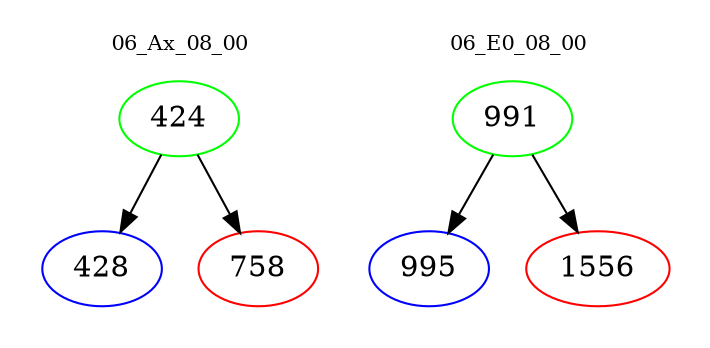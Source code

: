 digraph{
subgraph cluster_0 {
color = white
label = "06_Ax_08_00";
fontsize=10;
T0_424 [label="424", color="green"]
T0_424 -> T0_428 [color="black"]
T0_428 [label="428", color="blue"]
T0_424 -> T0_758 [color="black"]
T0_758 [label="758", color="red"]
}
subgraph cluster_1 {
color = white
label = "06_E0_08_00";
fontsize=10;
T1_991 [label="991", color="green"]
T1_991 -> T1_995 [color="black"]
T1_995 [label="995", color="blue"]
T1_991 -> T1_1556 [color="black"]
T1_1556 [label="1556", color="red"]
}
}
